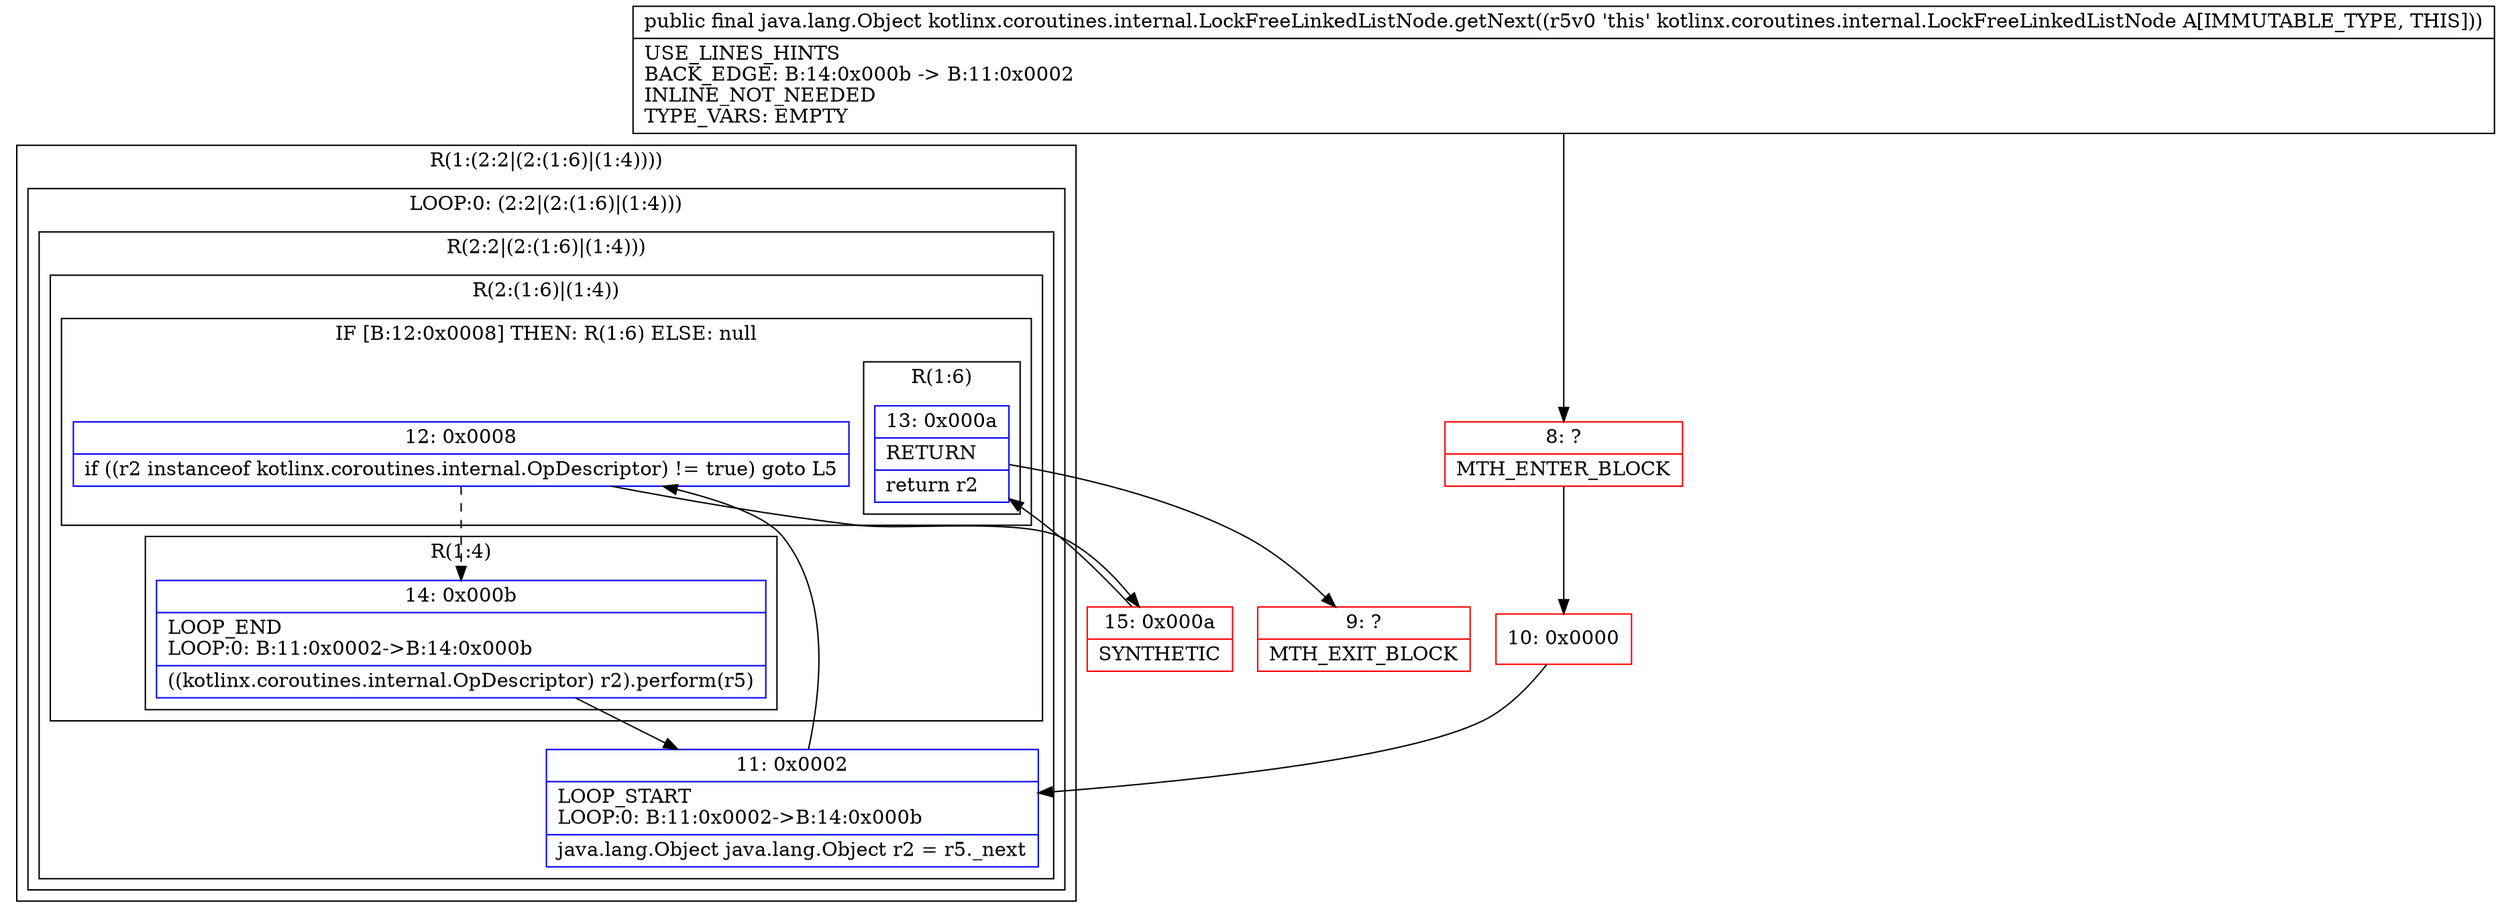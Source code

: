 digraph "CFG forkotlinx.coroutines.internal.LockFreeLinkedListNode.getNext()Ljava\/lang\/Object;" {
subgraph cluster_Region_1137572609 {
label = "R(1:(2:2|(2:(1:6)|(1:4))))";
node [shape=record,color=blue];
subgraph cluster_LoopRegion_87784647 {
label = "LOOP:0: (2:2|(2:(1:6)|(1:4)))";
node [shape=record,color=blue];
subgraph cluster_Region_1385299176 {
label = "R(2:2|(2:(1:6)|(1:4)))";
node [shape=record,color=blue];
Node_11 [shape=record,label="{11\:\ 0x0002|LOOP_START\lLOOP:0: B:11:0x0002\-\>B:14:0x000b\l|java.lang.Object java.lang.Object r2 = r5._next\l}"];
subgraph cluster_Region_1448255552 {
label = "R(2:(1:6)|(1:4))";
node [shape=record,color=blue];
subgraph cluster_IfRegion_905132730 {
label = "IF [B:12:0x0008] THEN: R(1:6) ELSE: null";
node [shape=record,color=blue];
Node_12 [shape=record,label="{12\:\ 0x0008|if ((r2 instanceof kotlinx.coroutines.internal.OpDescriptor) != true) goto L5\l}"];
subgraph cluster_Region_228598089 {
label = "R(1:6)";
node [shape=record,color=blue];
Node_13 [shape=record,label="{13\:\ 0x000a|RETURN\l|return r2\l}"];
}
}
subgraph cluster_Region_1592630525 {
label = "R(1:4)";
node [shape=record,color=blue];
Node_14 [shape=record,label="{14\:\ 0x000b|LOOP_END\lLOOP:0: B:11:0x0002\-\>B:14:0x000b\l|((kotlinx.coroutines.internal.OpDescriptor) r2).perform(r5)\l}"];
}
}
}
}
}
Node_8 [shape=record,color=red,label="{8\:\ ?|MTH_ENTER_BLOCK\l}"];
Node_10 [shape=record,color=red,label="{10\:\ 0x0000}"];
Node_15 [shape=record,color=red,label="{15\:\ 0x000a|SYNTHETIC\l}"];
Node_9 [shape=record,color=red,label="{9\:\ ?|MTH_EXIT_BLOCK\l}"];
MethodNode[shape=record,label="{public final java.lang.Object kotlinx.coroutines.internal.LockFreeLinkedListNode.getNext((r5v0 'this' kotlinx.coroutines.internal.LockFreeLinkedListNode A[IMMUTABLE_TYPE, THIS]))  | USE_LINES_HINTS\lBACK_EDGE: B:14:0x000b \-\> B:11:0x0002\lINLINE_NOT_NEEDED\lTYPE_VARS: EMPTY\l}"];
MethodNode -> Node_8;Node_11 -> Node_12;
Node_12 -> Node_14[style=dashed];
Node_12 -> Node_15;
Node_13 -> Node_9;
Node_14 -> Node_11;
Node_8 -> Node_10;
Node_10 -> Node_11;
Node_15 -> Node_13;
}

